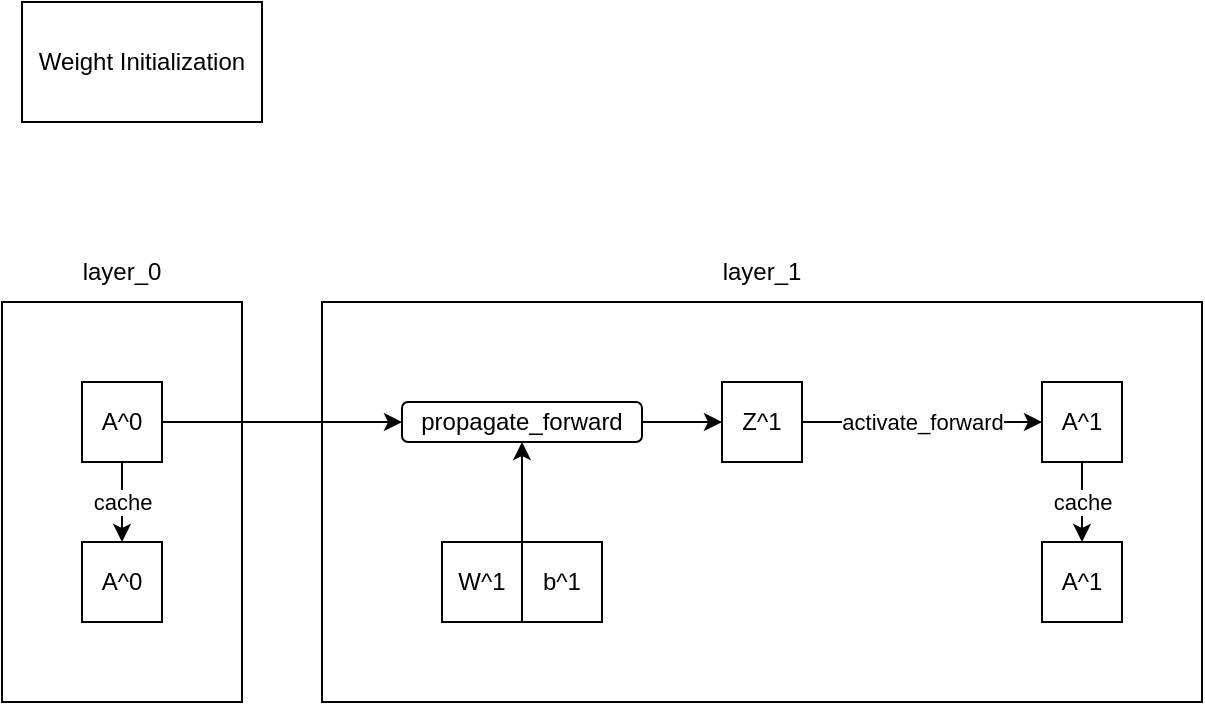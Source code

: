 <mxfile version="15.4.0" type="device"><diagram id="BHd4OKz5og4NtVBbStR5" name="Seite-1"><mxGraphModel dx="626" dy="391" grid="1" gridSize="10" guides="1" tooltips="1" connect="1" arrows="1" fold="1" page="1" pageScale="1" pageWidth="1654" pageHeight="1169" math="0" shadow="0"><root><mxCell id="0"/><mxCell id="1" parent="0"/><mxCell id="Gsji5O32uW6mYbFnrN1S-82" value="" style="rounded=0;whiteSpace=wrap;html=1;fillColor=none;" vertex="1" parent="1"><mxGeometry x="40" y="160" width="120" height="200" as="geometry"/></mxCell><mxCell id="Gsji5O32uW6mYbFnrN1S-79" value="" style="rounded=0;whiteSpace=wrap;html=1;fillColor=none;" vertex="1" parent="1"><mxGeometry x="200" y="160" width="440" height="200" as="geometry"/></mxCell><mxCell id="Gsji5O32uW6mYbFnrN1S-9" value="Weight Initialization" style="rounded=0;whiteSpace=wrap;html=1;" vertex="1" parent="1"><mxGeometry x="50" y="10" width="120" height="60" as="geometry"/></mxCell><mxCell id="Gsji5O32uW6mYbFnrN1S-81" value="cache" style="edgeStyle=orthogonalEdgeStyle;rounded=0;orthogonalLoop=1;jettySize=auto;html=1;entryX=0.5;entryY=0;entryDx=0;entryDy=0;" edge="1" parent="1" source="Gsji5O32uW6mYbFnrN1S-13" target="Gsji5O32uW6mYbFnrN1S-80"><mxGeometry relative="1" as="geometry"/></mxCell><mxCell id="Gsji5O32uW6mYbFnrN1S-83" style="edgeStyle=orthogonalEdgeStyle;rounded=0;orthogonalLoop=1;jettySize=auto;html=1;entryX=0;entryY=0.5;entryDx=0;entryDy=0;" edge="1" parent="1" source="Gsji5O32uW6mYbFnrN1S-13" target="Gsji5O32uW6mYbFnrN1S-58"><mxGeometry relative="1" as="geometry"/></mxCell><mxCell id="Gsji5O32uW6mYbFnrN1S-13" value="A^0" style="rounded=0;whiteSpace=wrap;html=1;" vertex="1" parent="1"><mxGeometry x="80" y="200" width="40" height="40" as="geometry"/></mxCell><mxCell id="Gsji5O32uW6mYbFnrN1S-21" value="activate_forward" style="edgeStyle=orthogonalEdgeStyle;rounded=0;orthogonalLoop=1;jettySize=auto;html=1;exitX=1;exitY=0.5;exitDx=0;exitDy=0;entryX=0;entryY=0.5;entryDx=0;entryDy=0;" edge="1" parent="1" source="Gsji5O32uW6mYbFnrN1S-14" target="Gsji5O32uW6mYbFnrN1S-18"><mxGeometry relative="1" as="geometry"/></mxCell><mxCell id="Gsji5O32uW6mYbFnrN1S-14" value="Z^1" style="rounded=0;whiteSpace=wrap;html=1;" vertex="1" parent="1"><mxGeometry x="400" y="200" width="40" height="40" as="geometry"/></mxCell><mxCell id="Gsji5O32uW6mYbFnrN1S-29" value="cache" style="edgeStyle=orthogonalEdgeStyle;rounded=0;orthogonalLoop=1;jettySize=auto;html=1;exitX=0.5;exitY=1;exitDx=0;exitDy=0;entryX=0.5;entryY=0;entryDx=0;entryDy=0;" edge="1" parent="1" source="Gsji5O32uW6mYbFnrN1S-18" target="Gsji5O32uW6mYbFnrN1S-28"><mxGeometry relative="1" as="geometry"/></mxCell><mxCell id="Gsji5O32uW6mYbFnrN1S-18" value="A^1" style="rounded=0;whiteSpace=wrap;html=1;" vertex="1" parent="1"><mxGeometry x="560" y="200" width="40" height="40" as="geometry"/></mxCell><mxCell id="Gsji5O32uW6mYbFnrN1S-28" value="A^1" style="rounded=0;whiteSpace=wrap;html=1;" vertex="1" parent="1"><mxGeometry x="560" y="280" width="40" height="40" as="geometry"/></mxCell><mxCell id="Gsji5O32uW6mYbFnrN1S-59" style="edgeStyle=orthogonalEdgeStyle;rounded=0;orthogonalLoop=1;jettySize=auto;html=1;entryX=0;entryY=0.5;entryDx=0;entryDy=0;" edge="1" parent="1" source="Gsji5O32uW6mYbFnrN1S-58" target="Gsji5O32uW6mYbFnrN1S-14"><mxGeometry relative="1" as="geometry"/></mxCell><mxCell id="Gsji5O32uW6mYbFnrN1S-58" value="propagate_forward" style="rounded=1;whiteSpace=wrap;html=1;" vertex="1" parent="1"><mxGeometry x="240" y="210" width="120" height="20" as="geometry"/></mxCell><mxCell id="Gsji5O32uW6mYbFnrN1S-63" value="layer_1" style="text;html=1;strokeColor=none;fillColor=none;align=center;verticalAlign=middle;whiteSpace=wrap;rounded=0;" vertex="1" parent="1"><mxGeometry x="390" y="130" width="60" height="30" as="geometry"/></mxCell><mxCell id="Gsji5O32uW6mYbFnrN1S-67" value="layer_0" style="text;html=1;strokeColor=none;fillColor=none;align=center;verticalAlign=middle;whiteSpace=wrap;rounded=0;" vertex="1" parent="1"><mxGeometry x="70" y="130" width="60" height="30" as="geometry"/></mxCell><mxCell id="Gsji5O32uW6mYbFnrN1S-75" value="" style="group" vertex="1" connectable="0" parent="1"><mxGeometry x="260" y="280" width="80" height="40" as="geometry"/></mxCell><mxCell id="Gsji5O32uW6mYbFnrN1S-31" value="W^1" style="rounded=0;whiteSpace=wrap;html=1;" vertex="1" parent="Gsji5O32uW6mYbFnrN1S-75"><mxGeometry width="40" height="40" as="geometry"/></mxCell><mxCell id="Gsji5O32uW6mYbFnrN1S-34" value="b^1" style="rounded=0;whiteSpace=wrap;html=1;" vertex="1" parent="Gsji5O32uW6mYbFnrN1S-75"><mxGeometry x="40" width="40" height="40" as="geometry"/></mxCell><mxCell id="Gsji5O32uW6mYbFnrN1S-78" style="edgeStyle=orthogonalEdgeStyle;rounded=0;orthogonalLoop=1;jettySize=auto;html=1;exitX=0;exitY=0;exitDx=0;exitDy=0;entryX=0.5;entryY=1;entryDx=0;entryDy=0;" edge="1" parent="1" source="Gsji5O32uW6mYbFnrN1S-34" target="Gsji5O32uW6mYbFnrN1S-58"><mxGeometry relative="1" as="geometry"/></mxCell><mxCell id="Gsji5O32uW6mYbFnrN1S-80" value="A^0" style="rounded=0;whiteSpace=wrap;html=1;" vertex="1" parent="1"><mxGeometry x="80" y="280" width="40" height="40" as="geometry"/></mxCell></root></mxGraphModel></diagram></mxfile>